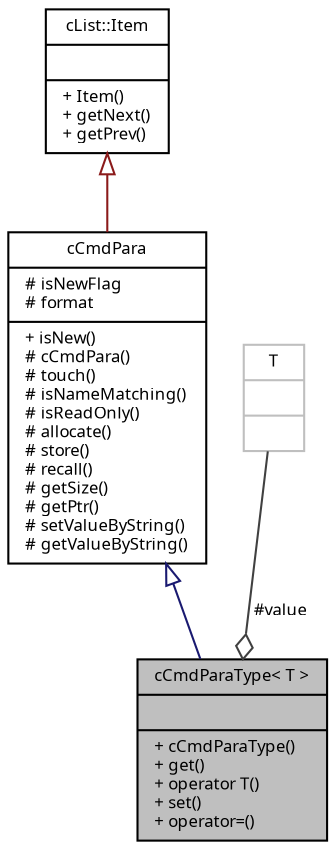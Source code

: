 digraph "cCmdParaType&lt; T &gt;"
{
  edge [fontname="Sans",fontsize="8",labelfontname="Sans",labelfontsize="8"];
  node [fontname="Sans",fontsize="8",shape=record];
  Node1 [label="{cCmdParaType\< T \>\n||+ cCmdParaType()\l+ get()\l+ operator T()\l+ set()\l+ operator=()\l}",height=0.2,width=0.4,color="black", fillcolor="grey75", style="filled", fontcolor="black"];
  Node2 -> Node1 [dir="back",color="midnightblue",fontsize="8",style="solid",arrowtail="onormal",fontname="Sans"];
  Node2 [label="{cCmdPara\n|# isNewFlag\l# format\l|+ isNew()\l# cCmdPara()\l# touch()\l# isNameMatching()\l# isReadOnly()\l# allocate()\l# store()\l# recall()\l# getSize()\l# getPtr()\l# setValueByString()\l# getValueByString()\l}",height=0.2,width=0.4,color="black", fillcolor="white", style="filled",URL="$classc_cmd_para.html",tooltip="Abstract class defining a command parameter. "];
  Node3 -> Node2 [dir="back",color="firebrick4",fontsize="8",style="solid",arrowtail="onormal",fontname="Sans"];
  Node3 [label="{cList::Item\n||+ Item()\l+ getNext()\l+ getPrev()\l}",height=0.2,width=0.4,color="black", fillcolor="white", style="filled",URL="$classc_list_1_1_item.html",tooltip="Base class for list items. "];
  Node4 -> Node1 [color="grey25",fontsize="8",style="solid",label=" #value" ,arrowhead="odiamond",fontname="Sans"];
  Node4 [label="{T\n||}",height=0.2,width=0.4,color="grey75", fillcolor="white", style="filled"];
}

